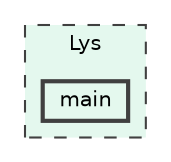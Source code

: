 digraph "Lys/main"
{
 // LATEX_PDF_SIZE
  bgcolor="transparent";
  edge [fontname=Helvetica,fontsize=10,labelfontname=Helvetica,labelfontsize=10];
  node [fontname=Helvetica,fontsize=10,shape=box,height=0.2,width=0.4];
  compound=true
  subgraph clusterdir_ba16e2f0563332b365aad57128fbde3e {
    graph [ bgcolor="#e4f8ee", pencolor="grey25", label="Lys", fontname=Helvetica,fontsize=10 style="filled,dashed", URL="dir_ba16e2f0563332b365aad57128fbde3e.html",tooltip=""]
  dir_dc27a0d8a751ce84c776ad9f3576bc5c [label="main", fillcolor="#e4f8ee", color="grey25", style="filled,bold", URL="dir_dc27a0d8a751ce84c776ad9f3576bc5c.html",tooltip=""];
  }
}
